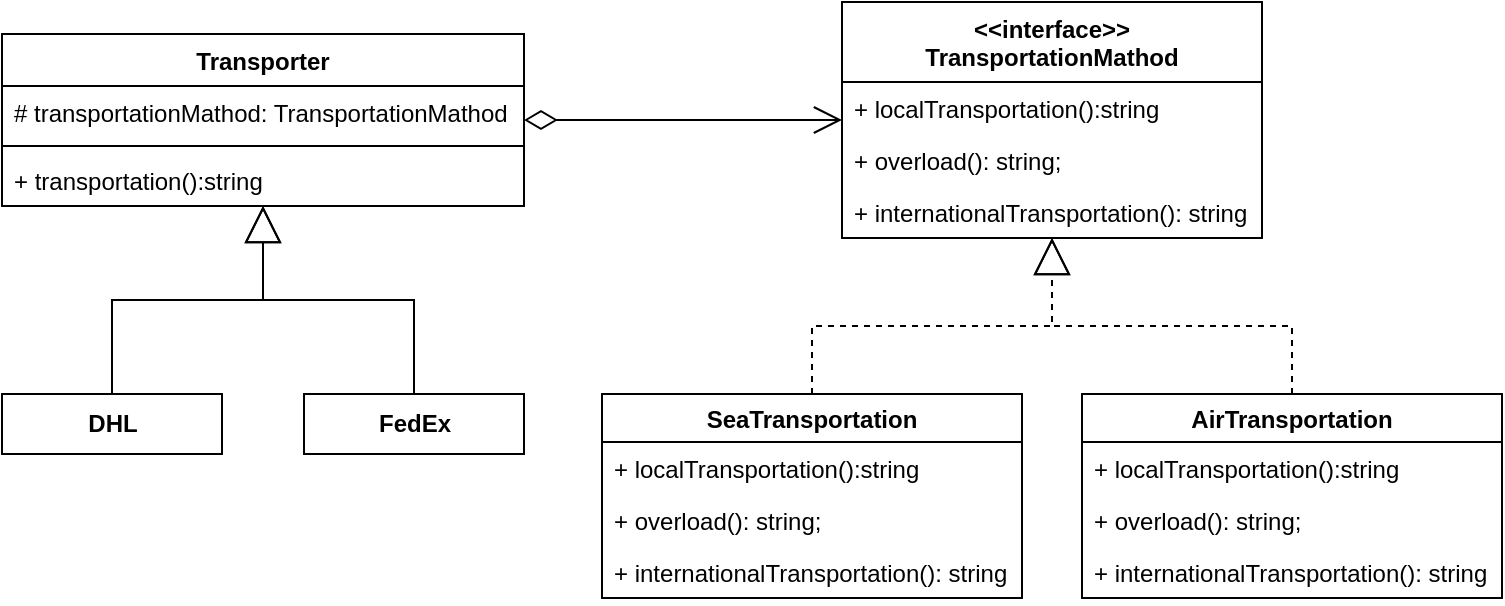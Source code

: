 <mxfile version="20.6.0" type="device"><diagram id="6VTJBTufDvpHo4qYK5ex" name="Сторінка-1"><mxGraphModel dx="2249" dy="705" grid="1" gridSize="10" guides="1" tooltips="1" connect="1" arrows="1" fold="1" page="1" pageScale="1" pageWidth="827" pageHeight="583" math="0" shadow="0"><root><mxCell id="0"/><mxCell id="1" parent="0"/><mxCell id="U2SH481rS0d8z1eCHCJ6-1" value="Transporter" style="swimlane;fontStyle=1;align=center;verticalAlign=top;childLayout=stackLayout;horizontal=1;startSize=26;horizontalStack=0;resizeParent=1;resizeParentMax=0;resizeLast=0;collapsible=1;marginBottom=0;" parent="1" vertex="1"><mxGeometry x="-788" y="86" width="261" height="86" as="geometry"/></mxCell><mxCell id="U2SH481rS0d8z1eCHCJ6-2" value="# transportationMathod: TransportationMathod" style="text;strokeColor=none;fillColor=none;align=left;verticalAlign=top;spacingLeft=4;spacingRight=4;overflow=hidden;rotatable=0;points=[[0,0.5],[1,0.5]];portConstraint=eastwest;" parent="U2SH481rS0d8z1eCHCJ6-1" vertex="1"><mxGeometry y="26" width="261" height="26" as="geometry"/></mxCell><mxCell id="U2SH481rS0d8z1eCHCJ6-3" value="" style="line;strokeWidth=1;fillColor=none;align=left;verticalAlign=middle;spacingTop=-1;spacingLeft=3;spacingRight=3;rotatable=0;labelPosition=right;points=[];portConstraint=eastwest;strokeColor=inherit;" parent="U2SH481rS0d8z1eCHCJ6-1" vertex="1"><mxGeometry y="52" width="261" height="8" as="geometry"/></mxCell><mxCell id="U2SH481rS0d8z1eCHCJ6-4" value="+ transportation():string" style="text;strokeColor=none;fillColor=none;align=left;verticalAlign=top;spacingLeft=4;spacingRight=4;overflow=hidden;rotatable=0;points=[[0,0.5],[1,0.5]];portConstraint=eastwest;" parent="U2SH481rS0d8z1eCHCJ6-1" vertex="1"><mxGeometry y="60" width="261" height="26" as="geometry"/></mxCell><mxCell id="lM7Ly_vYgCtHn4TM3V4E-24" value="&lt;span style=&quot;font-weight: 700;&quot;&gt;DHL&lt;/span&gt;" style="html=1;" parent="1" vertex="1"><mxGeometry x="-788" y="266" width="110" height="30" as="geometry"/></mxCell><mxCell id="lM7Ly_vYgCtHn4TM3V4E-25" value="&lt;b&gt;FedEx&lt;/b&gt;" style="html=1;" parent="1" vertex="1"><mxGeometry x="-637" y="266" width="110" height="30" as="geometry"/></mxCell><mxCell id="NJRuOGqCRyeaDzYEsrsi-1" value="" style="endArrow=block;endSize=16;endFill=0;html=1;rounded=0;edgeStyle=orthogonalEdgeStyle;" parent="1" source="lM7Ly_vYgCtHn4TM3V4E-24" target="U2SH481rS0d8z1eCHCJ6-1" edge="1"><mxGeometry x="0.25" y="60" width="160" relative="1" as="geometry"><mxPoint x="-588" y="426" as="sourcePoint"/><mxPoint x="-428" y="426" as="targetPoint"/><mxPoint as="offset"/></mxGeometry></mxCell><mxCell id="NJRuOGqCRyeaDzYEsrsi-2" value="" style="endArrow=block;endSize=16;endFill=0;html=1;rounded=0;edgeStyle=orthogonalEdgeStyle;" parent="1" source="lM7Ly_vYgCtHn4TM3V4E-25" target="U2SH481rS0d8z1eCHCJ6-1" edge="1"><mxGeometry x="0.25" y="60" width="160" relative="1" as="geometry"><mxPoint x="-668.859" y="182" as="sourcePoint"/><mxPoint x="-715.549" y="276" as="targetPoint"/><mxPoint as="offset"/></mxGeometry></mxCell><mxCell id="NJRuOGqCRyeaDzYEsrsi-11" value="" style="edgeStyle=orthogonalEdgeStyle;rounded=0;orthogonalLoop=1;jettySize=auto;html=1;endArrow=block;endFill=0;dashed=1;endSize=16;" parent="1" source="NJRuOGqCRyeaDzYEsrsi-7" target="NJRuOGqCRyeaDzYEsrsi-3" edge="1"><mxGeometry relative="1" as="geometry"/></mxCell><mxCell id="NJRuOGqCRyeaDzYEsrsi-17" value="" style="edgeStyle=orthogonalEdgeStyle;rounded=0;orthogonalLoop=1;jettySize=auto;html=1;dashed=1;endArrow=block;endFill=0;endSize=16;" parent="1" source="NJRuOGqCRyeaDzYEsrsi-13" target="NJRuOGqCRyeaDzYEsrsi-3" edge="1"><mxGeometry relative="1" as="geometry"/></mxCell><mxCell id="NJRuOGqCRyeaDzYEsrsi-3" value="&lt;&lt;interface&gt;&gt;&#10;TransportationMathod" style="swimlane;fontStyle=1;childLayout=stackLayout;horizontal=1;startSize=40;fillColor=none;horizontalStack=0;resizeParent=1;resizeParentMax=0;resizeLast=0;collapsible=1;marginBottom=0;" parent="1" vertex="1"><mxGeometry x="-368" y="70" width="210" height="118" as="geometry"/></mxCell><mxCell id="NJRuOGqCRyeaDzYEsrsi-4" value="+ localTransportation():string" style="text;strokeColor=none;fillColor=none;align=left;verticalAlign=top;spacingLeft=4;spacingRight=4;overflow=hidden;rotatable=0;points=[[0,0.5],[1,0.5]];portConstraint=eastwest;" parent="NJRuOGqCRyeaDzYEsrsi-3" vertex="1"><mxGeometry y="40" width="210" height="26" as="geometry"/></mxCell><mxCell id="NJRuOGqCRyeaDzYEsrsi-5" value="+ overload(): string;" style="text;strokeColor=none;fillColor=none;align=left;verticalAlign=top;spacingLeft=4;spacingRight=4;overflow=hidden;rotatable=0;points=[[0,0.5],[1,0.5]];portConstraint=eastwest;" parent="NJRuOGqCRyeaDzYEsrsi-3" vertex="1"><mxGeometry y="66" width="210" height="26" as="geometry"/></mxCell><mxCell id="NJRuOGqCRyeaDzYEsrsi-6" value="+ internationalTransportation(): string" style="text;strokeColor=none;fillColor=none;align=left;verticalAlign=top;spacingLeft=4;spacingRight=4;overflow=hidden;rotatable=0;points=[[0,0.5],[1,0.5]];portConstraint=eastwest;" parent="NJRuOGqCRyeaDzYEsrsi-3" vertex="1"><mxGeometry y="92" width="210" height="26" as="geometry"/></mxCell><mxCell id="NJRuOGqCRyeaDzYEsrsi-7" value="AirTransportation" style="swimlane;fontStyle=1;childLayout=stackLayout;horizontal=1;startSize=24;fillColor=none;horizontalStack=0;resizeParent=1;resizeParentMax=0;resizeLast=0;collapsible=1;marginBottom=0;" parent="1" vertex="1"><mxGeometry x="-248" y="266" width="210" height="102" as="geometry"/></mxCell><mxCell id="NJRuOGqCRyeaDzYEsrsi-8" value="+ localTransportation():string" style="text;strokeColor=none;fillColor=none;align=left;verticalAlign=top;spacingLeft=4;spacingRight=4;overflow=hidden;rotatable=0;points=[[0,0.5],[1,0.5]];portConstraint=eastwest;" parent="NJRuOGqCRyeaDzYEsrsi-7" vertex="1"><mxGeometry y="24" width="210" height="26" as="geometry"/></mxCell><mxCell id="NJRuOGqCRyeaDzYEsrsi-9" value="+ overload(): string;" style="text;strokeColor=none;fillColor=none;align=left;verticalAlign=top;spacingLeft=4;spacingRight=4;overflow=hidden;rotatable=0;points=[[0,0.5],[1,0.5]];portConstraint=eastwest;" parent="NJRuOGqCRyeaDzYEsrsi-7" vertex="1"><mxGeometry y="50" width="210" height="26" as="geometry"/></mxCell><mxCell id="NJRuOGqCRyeaDzYEsrsi-10" value="+ internationalTransportation(): string" style="text;strokeColor=none;fillColor=none;align=left;verticalAlign=top;spacingLeft=4;spacingRight=4;overflow=hidden;rotatable=0;points=[[0,0.5],[1,0.5]];portConstraint=eastwest;" parent="NJRuOGqCRyeaDzYEsrsi-7" vertex="1"><mxGeometry y="76" width="210" height="26" as="geometry"/></mxCell><mxCell id="NJRuOGqCRyeaDzYEsrsi-13" value="SeaTransportation" style="swimlane;fontStyle=1;childLayout=stackLayout;horizontal=1;startSize=24;fillColor=none;horizontalStack=0;resizeParent=1;resizeParentMax=0;resizeLast=0;collapsible=1;marginBottom=0;" parent="1" vertex="1"><mxGeometry x="-488" y="266" width="210" height="102" as="geometry"/></mxCell><mxCell id="NJRuOGqCRyeaDzYEsrsi-14" value="+ localTransportation():string" style="text;strokeColor=none;fillColor=none;align=left;verticalAlign=top;spacingLeft=4;spacingRight=4;overflow=hidden;rotatable=0;points=[[0,0.5],[1,0.5]];portConstraint=eastwest;" parent="NJRuOGqCRyeaDzYEsrsi-13" vertex="1"><mxGeometry y="24" width="210" height="26" as="geometry"/></mxCell><mxCell id="NJRuOGqCRyeaDzYEsrsi-15" value="+ overload(): string;" style="text;strokeColor=none;fillColor=none;align=left;verticalAlign=top;spacingLeft=4;spacingRight=4;overflow=hidden;rotatable=0;points=[[0,0.5],[1,0.5]];portConstraint=eastwest;" parent="NJRuOGqCRyeaDzYEsrsi-13" vertex="1"><mxGeometry y="50" width="210" height="26" as="geometry"/></mxCell><mxCell id="NJRuOGqCRyeaDzYEsrsi-16" value="+ internationalTransportation(): string" style="text;strokeColor=none;fillColor=none;align=left;verticalAlign=top;spacingLeft=4;spacingRight=4;overflow=hidden;rotatable=0;points=[[0,0.5],[1,0.5]];portConstraint=eastwest;" parent="NJRuOGqCRyeaDzYEsrsi-13" vertex="1"><mxGeometry y="76" width="210" height="26" as="geometry"/></mxCell><mxCell id="NJRuOGqCRyeaDzYEsrsi-18" value="" style="endArrow=open;html=1;endSize=12;startArrow=diamondThin;startSize=14;startFill=0;edgeStyle=orthogonalEdgeStyle;align=left;verticalAlign=bottom;rounded=0;" parent="1" source="U2SH481rS0d8z1eCHCJ6-1" target="NJRuOGqCRyeaDzYEsrsi-3" edge="1"><mxGeometry x="0.094" y="49" relative="1" as="geometry"><mxPoint x="-488" y="246" as="sourcePoint"/><mxPoint x="-328" y="246" as="targetPoint"/><mxPoint as="offset"/></mxGeometry></mxCell></root></mxGraphModel></diagram></mxfile>